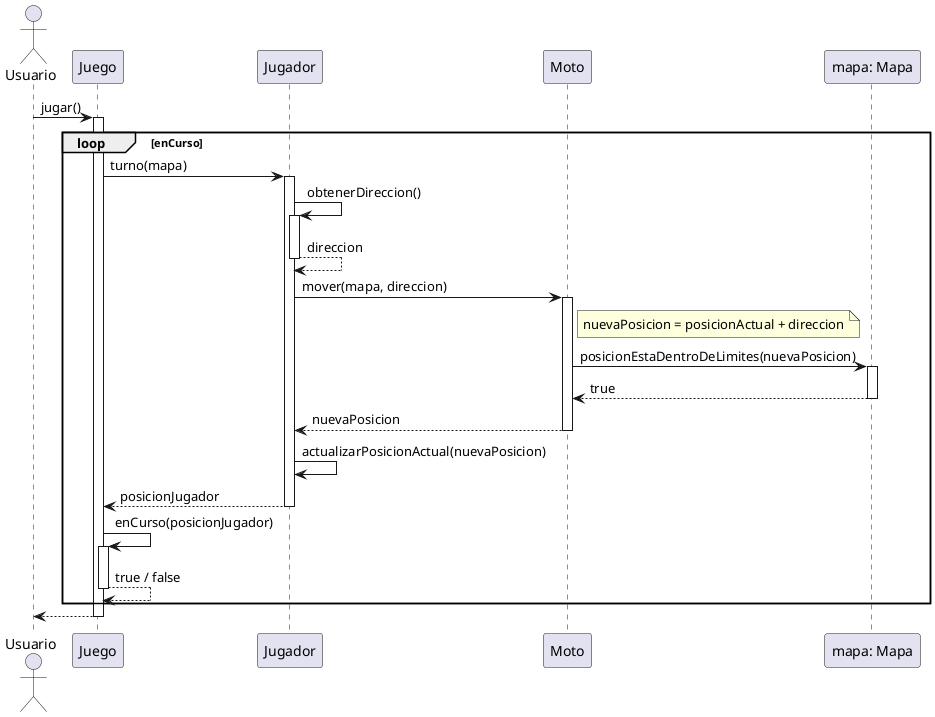 @startuml

actor Usuario
participant Juego
participant Jugador
participant Moto
participant "mapa: Mapa" as mapa

Usuario -> Juego ++ : jugar()
loop enCurso
	Juego -> Jugador ++ : turno(mapa)
	Jugador -> Jugador ++ : obtenerDireccion()
	return direccion
	Jugador -> Moto ++ : mover(mapa, direccion)

	note right of Moto
		nuevaPosicion = posicionActual + direccion
	end note

	Moto -> mapa ++ : posicionEstaDentroDeLimites(nuevaPosicion)
	return true
	' Igual hay que cambiar esto porque antes de que el jugador utilice
	' `nuevaPosicion` para actualizar su posicion, debemos (no en este caso de
	' uso pero si a futuro) considerar lo de las penalizaciones si es una moto o
	' no.
	' NOTE: Es el jugador y no el vehiculo quien lleva control de la posicion,
	' porque recordemos que los vehiculos son intercambiables.
	return nuevaPosicion

	Jugador -> Jugador : actualizarPosicionActual(nuevaPosicion)
	return posicionJugador

	Juego -> Juego ++ : enCurso(posicionJugador)
	return true / false

end

return

' NOTE: Agregar el retorno de los movimientos luego de mover un vehiculo.

@enduml
